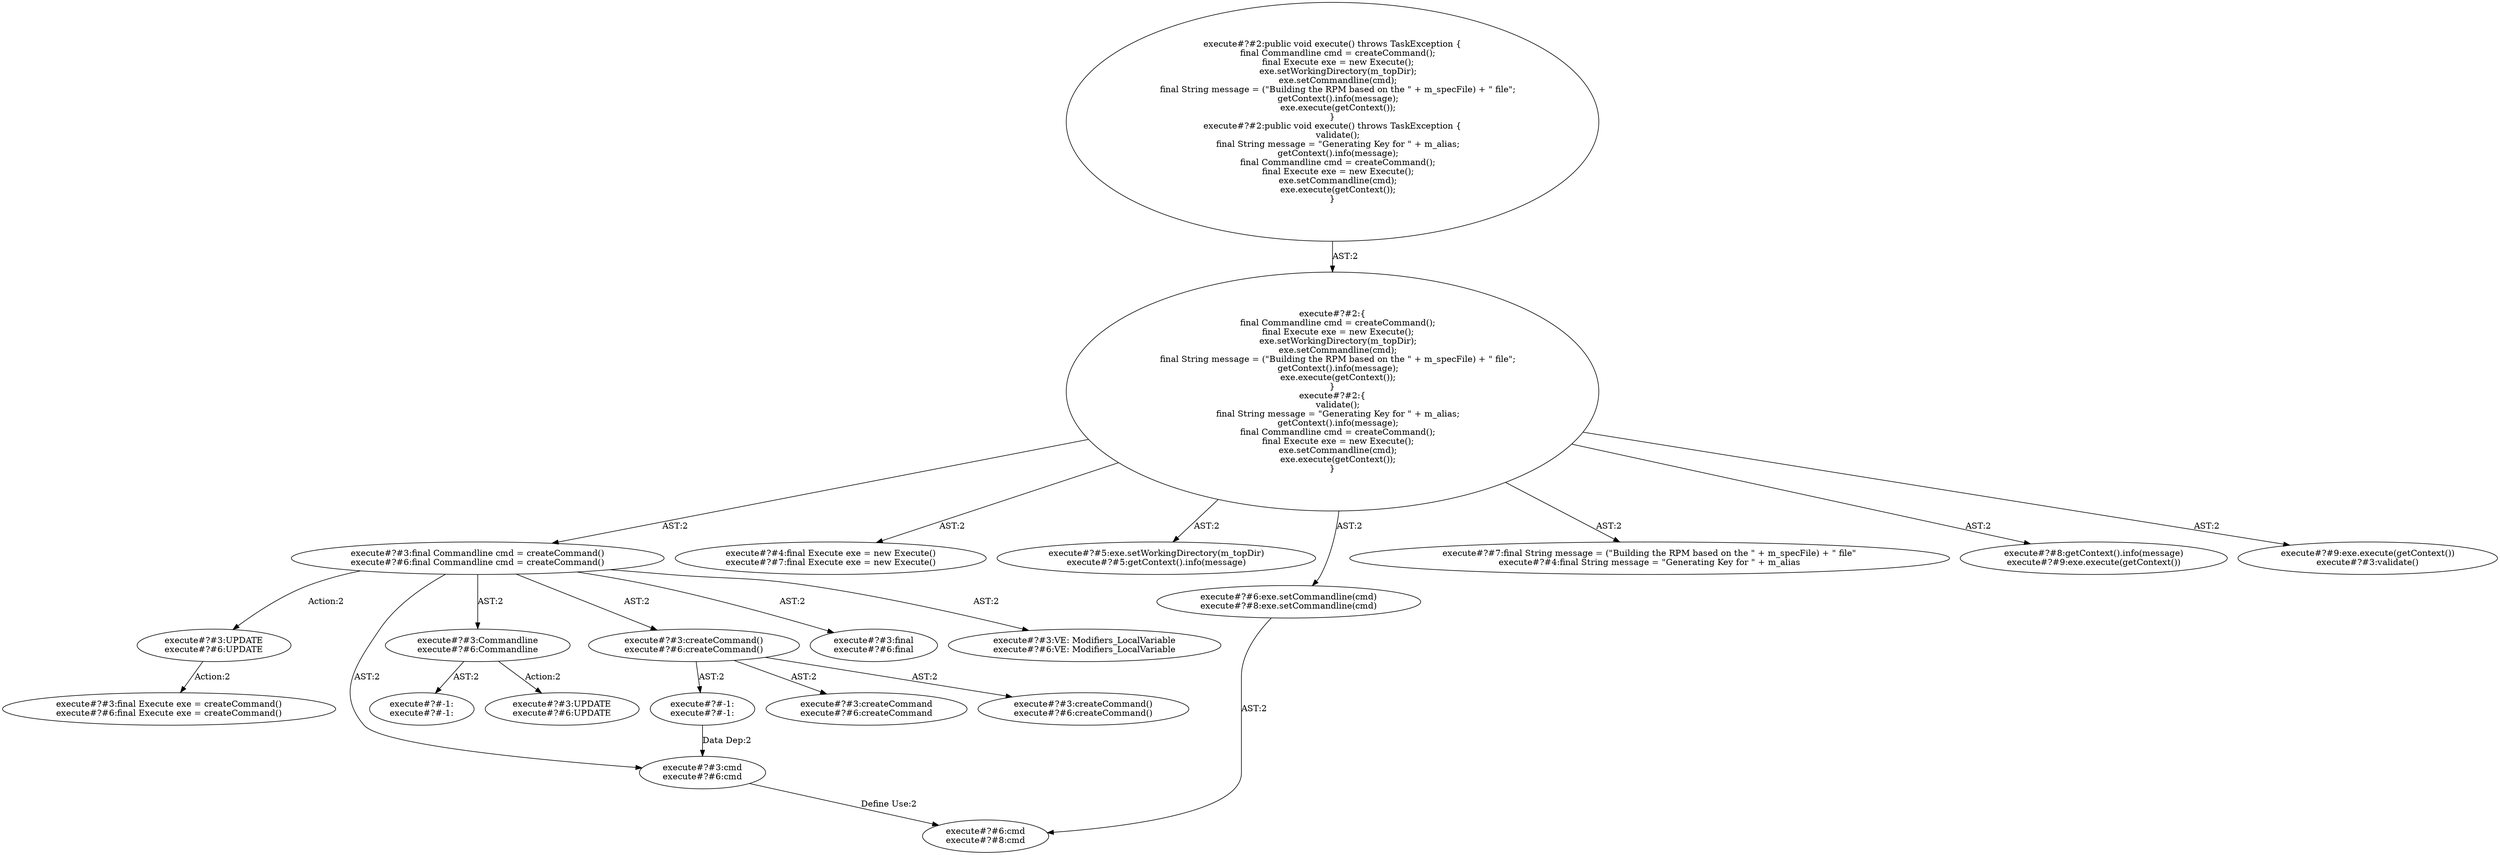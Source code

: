 digraph "Pattern" {
0 [label="execute#?#3:UPDATE
execute#?#6:UPDATE" shape=ellipse]
1 [label="execute#?#3:final Commandline cmd = createCommand()
execute#?#6:final Commandline cmd = createCommand()" shape=ellipse]
2 [label="execute#?#2:\{
    final Commandline cmd = createCommand();
    final Execute exe = new Execute();
    exe.setWorkingDirectory(m_topDir);
    exe.setCommandline(cmd);
    final String message = (\"Building the RPM based on the \" + m_specFile) + \" file\";
    getContext().info(message);
    exe.execute(getContext());
\}
execute#?#2:\{
    validate();
    final String message = \"Generating Key for \" + m_alias;
    getContext().info(message);
    final Commandline cmd = createCommand();
    final Execute exe = new Execute();
    exe.setCommandline(cmd);
    exe.execute(getContext());
\}" shape=ellipse]
3 [label="execute#?#2:public void execute() throws TaskException \{
    final Commandline cmd = createCommand();
    final Execute exe = new Execute();
    exe.setWorkingDirectory(m_topDir);
    exe.setCommandline(cmd);
    final String message = (\"Building the RPM based on the \" + m_specFile) + \" file\";
    getContext().info(message);
    exe.execute(getContext());
\}
execute#?#2:public void execute() throws TaskException \{
    validate();
    final String message = \"Generating Key for \" + m_alias;
    getContext().info(message);
    final Commandline cmd = createCommand();
    final Execute exe = new Execute();
    exe.setCommandline(cmd);
    exe.execute(getContext());
\}" shape=ellipse]
4 [label="execute#?#4:final Execute exe = new Execute()
execute#?#7:final Execute exe = new Execute()" shape=ellipse]
5 [label="execute#?#5:exe.setWorkingDirectory(m_topDir)
execute#?#5:getContext().info(message)" shape=ellipse]
6 [label="execute#?#6:exe.setCommandline(cmd)
execute#?#8:exe.setCommandline(cmd)" shape=ellipse]
7 [label="execute#?#7:final String message = (\"Building the RPM based on the \" + m_specFile) + \" file\"
execute#?#4:final String message = \"Generating Key for \" + m_alias" shape=ellipse]
8 [label="execute#?#8:getContext().info(message)
execute#?#9:exe.execute(getContext())" shape=ellipse]
9 [label="execute#?#9:exe.execute(getContext())
execute#?#3:validate()" shape=ellipse]
10 [label="execute#?#3:cmd
execute#?#6:cmd" shape=ellipse]
11 [label="execute#?#-1:
execute#?#-1:" shape=ellipse]
12 [label="execute#?#6:cmd
execute#?#8:cmd" shape=ellipse]
13 [label="execute#?#3:Commandline
execute#?#6:Commandline" shape=ellipse]
14 [label="execute#?#-1:
execute#?#-1:" shape=ellipse]
15 [label="execute#?#3:UPDATE
execute#?#6:UPDATE" shape=ellipse]
16 [label="execute#?#3:createCommand()
execute#?#6:createCommand()" shape=ellipse]
17 [label="execute#?#3:createCommand
execute#?#6:createCommand" shape=ellipse]
18 [label="execute#?#3:createCommand()
execute#?#6:createCommand()" shape=ellipse]
19 [label="execute#?#3:final
execute#?#6:final" shape=ellipse]
20 [label="execute#?#3:VE: Modifiers_LocalVariable
execute#?#6:VE: Modifiers_LocalVariable" shape=ellipse]
21 [label="execute#?#3:final Execute exe = createCommand()
execute#?#6:final Execute exe = createCommand()" shape=ellipse]
0 -> 21 [label="Action:2"];
1 -> 0 [label="Action:2"];
1 -> 10 [label="AST:2"];
1 -> 13 [label="AST:2"];
1 -> 16 [label="AST:2"];
1 -> 19 [label="AST:2"];
1 -> 20 [label="AST:2"];
2 -> 1 [label="AST:2"];
2 -> 4 [label="AST:2"];
2 -> 5 [label="AST:2"];
2 -> 6 [label="AST:2"];
2 -> 7 [label="AST:2"];
2 -> 8 [label="AST:2"];
2 -> 9 [label="AST:2"];
3 -> 2 [label="AST:2"];
6 -> 12 [label="AST:2"];
10 -> 12 [label="Define Use:2"];
11 -> 10 [label="Data Dep:2"];
13 -> 14 [label="AST:2"];
13 -> 15 [label="Action:2"];
16 -> 11 [label="AST:2"];
16 -> 17 [label="AST:2"];
16 -> 18 [label="AST:2"];
}